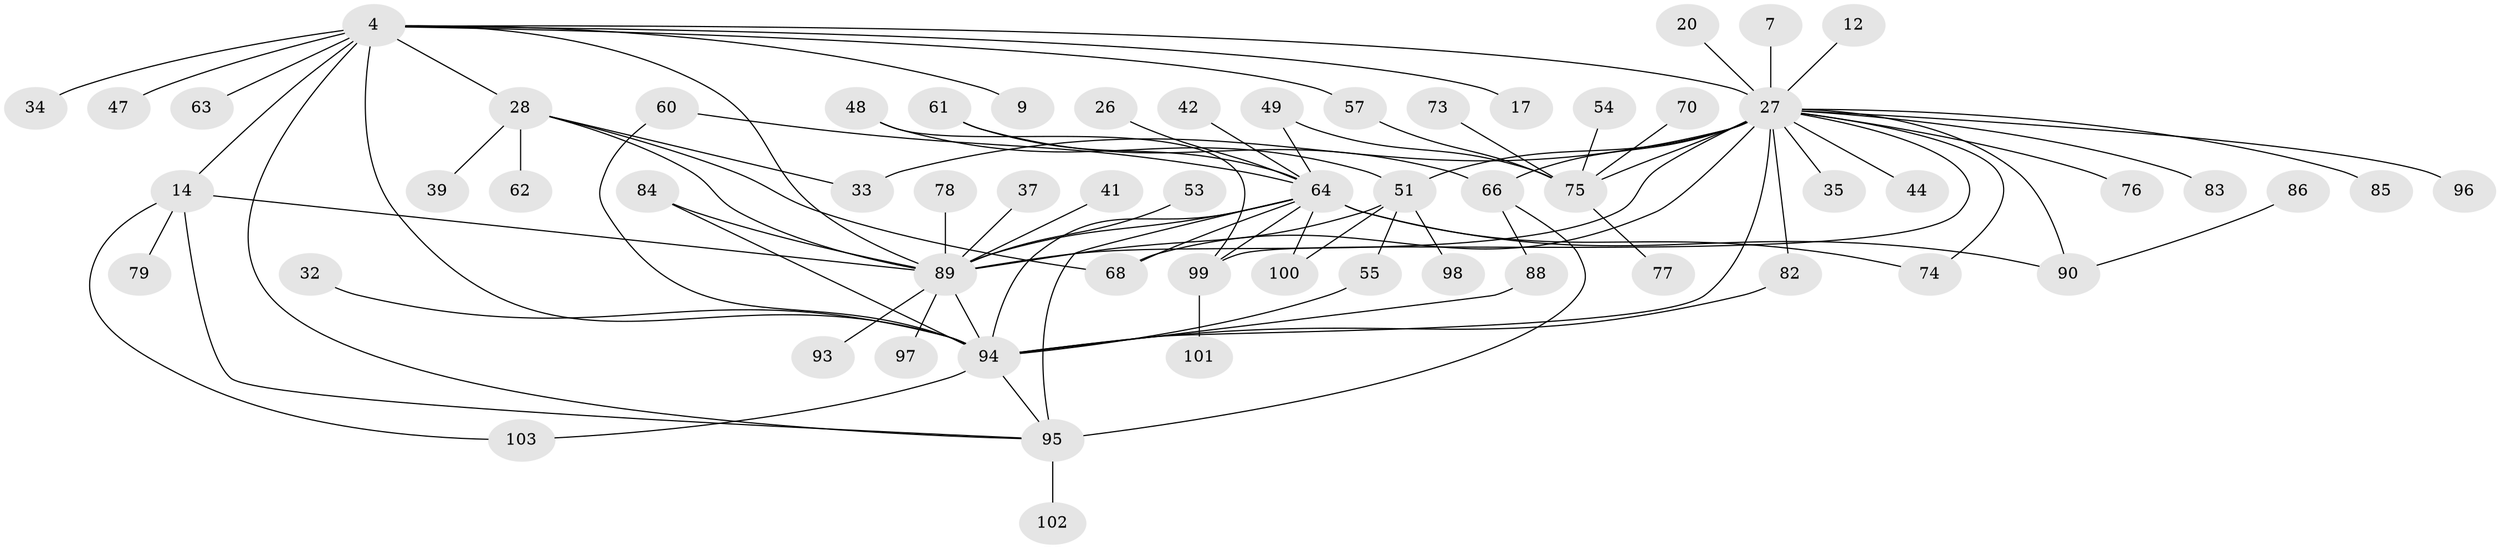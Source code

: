 // original degree distribution, {20: 0.009708737864077669, 12: 0.009708737864077669, 2: 0.2815533980582524, 9: 0.009708737864077669, 21: 0.009708737864077669, 10: 0.019417475728155338, 1: 0.32038834951456313, 4: 0.0970873786407767, 6: 0.04854368932038835, 3: 0.11650485436893204, 5: 0.038834951456310676, 18: 0.009708737864077669, 8: 0.019417475728155338, 7: 0.009708737864077669}
// Generated by graph-tools (version 1.1) at 2025/50/03/04/25 21:50:08]
// undirected, 61 vertices, 88 edges
graph export_dot {
graph [start="1"]
  node [color=gray90,style=filled];
  4 [super="+2"];
  7;
  9;
  12;
  14;
  17;
  20;
  26;
  27 [super="+1+6"];
  28 [super="+13+16"];
  32;
  33;
  34;
  35;
  37;
  39;
  41;
  42;
  44;
  47;
  48;
  49;
  51 [super="+36"];
  53;
  54;
  55 [super="+40"];
  57;
  60;
  61;
  62;
  63;
  64 [super="+23+22"];
  66 [super="+30"];
  68 [super="+21"];
  70 [super="+31"];
  73;
  74 [super="+10"];
  75 [super="+52+15"];
  76;
  77;
  78;
  79 [super="+65"];
  82 [super="+3"];
  83;
  84 [super="+72"];
  85;
  86;
  88;
  89 [super="+18+87"];
  90 [super="+81+56"];
  93 [super="+50"];
  94 [super="+67+92"];
  95 [super="+91"];
  96;
  97;
  98;
  99 [super="+46+59"];
  100 [super="+45"];
  101;
  102;
  103;
  4 -- 47;
  4 -- 57;
  4 -- 63;
  4 -- 89;
  4 -- 34;
  4 -- 9;
  4 -- 14;
  4 -- 17;
  4 -- 27 [weight=3];
  4 -- 94 [weight=5];
  4 -- 28 [weight=2];
  4 -- 95;
  7 -- 27 [weight=2];
  12 -- 27;
  14 -- 79 [weight=2];
  14 -- 95;
  14 -- 103;
  14 -- 89;
  20 -- 27;
  26 -- 64;
  27 -- 66 [weight=3];
  27 -- 76;
  27 -- 90 [weight=3];
  27 -- 94 [weight=4];
  27 -- 96;
  27 -- 35;
  27 -- 51 [weight=2];
  27 -- 75 [weight=6];
  27 -- 89;
  27 -- 33;
  27 -- 44;
  27 -- 83;
  27 -- 85;
  27 -- 99 [weight=2];
  27 -- 82;
  27 -- 74;
  27 -- 68;
  28 -- 39;
  28 -- 89;
  28 -- 33;
  28 -- 62;
  28 -- 68;
  32 -- 94;
  37 -- 89;
  41 -- 89;
  42 -- 64;
  48 -- 51;
  48 -- 99;
  49 -- 64 [weight=2];
  49 -- 75;
  51 -- 98;
  51 -- 100;
  51 -- 89 [weight=2];
  51 -- 55;
  53 -- 89;
  54 -- 75;
  55 -- 94;
  57 -- 75;
  60 -- 64;
  60 -- 94;
  61 -- 64;
  61 -- 66;
  64 -- 74;
  64 -- 95 [weight=3];
  64 -- 89 [weight=4];
  64 -- 99;
  64 -- 90 [weight=2];
  64 -- 94 [weight=3];
  64 -- 68;
  64 -- 100;
  66 -- 88;
  66 -- 95;
  70 -- 75;
  73 -- 75;
  75 -- 77;
  78 -- 89;
  82 -- 94;
  84 -- 89 [weight=3];
  84 -- 94;
  86 -- 90;
  88 -- 94;
  89 -- 97;
  89 -- 94 [weight=2];
  89 -- 93;
  94 -- 103;
  94 -- 95;
  95 -- 102;
  99 -- 101;
}
